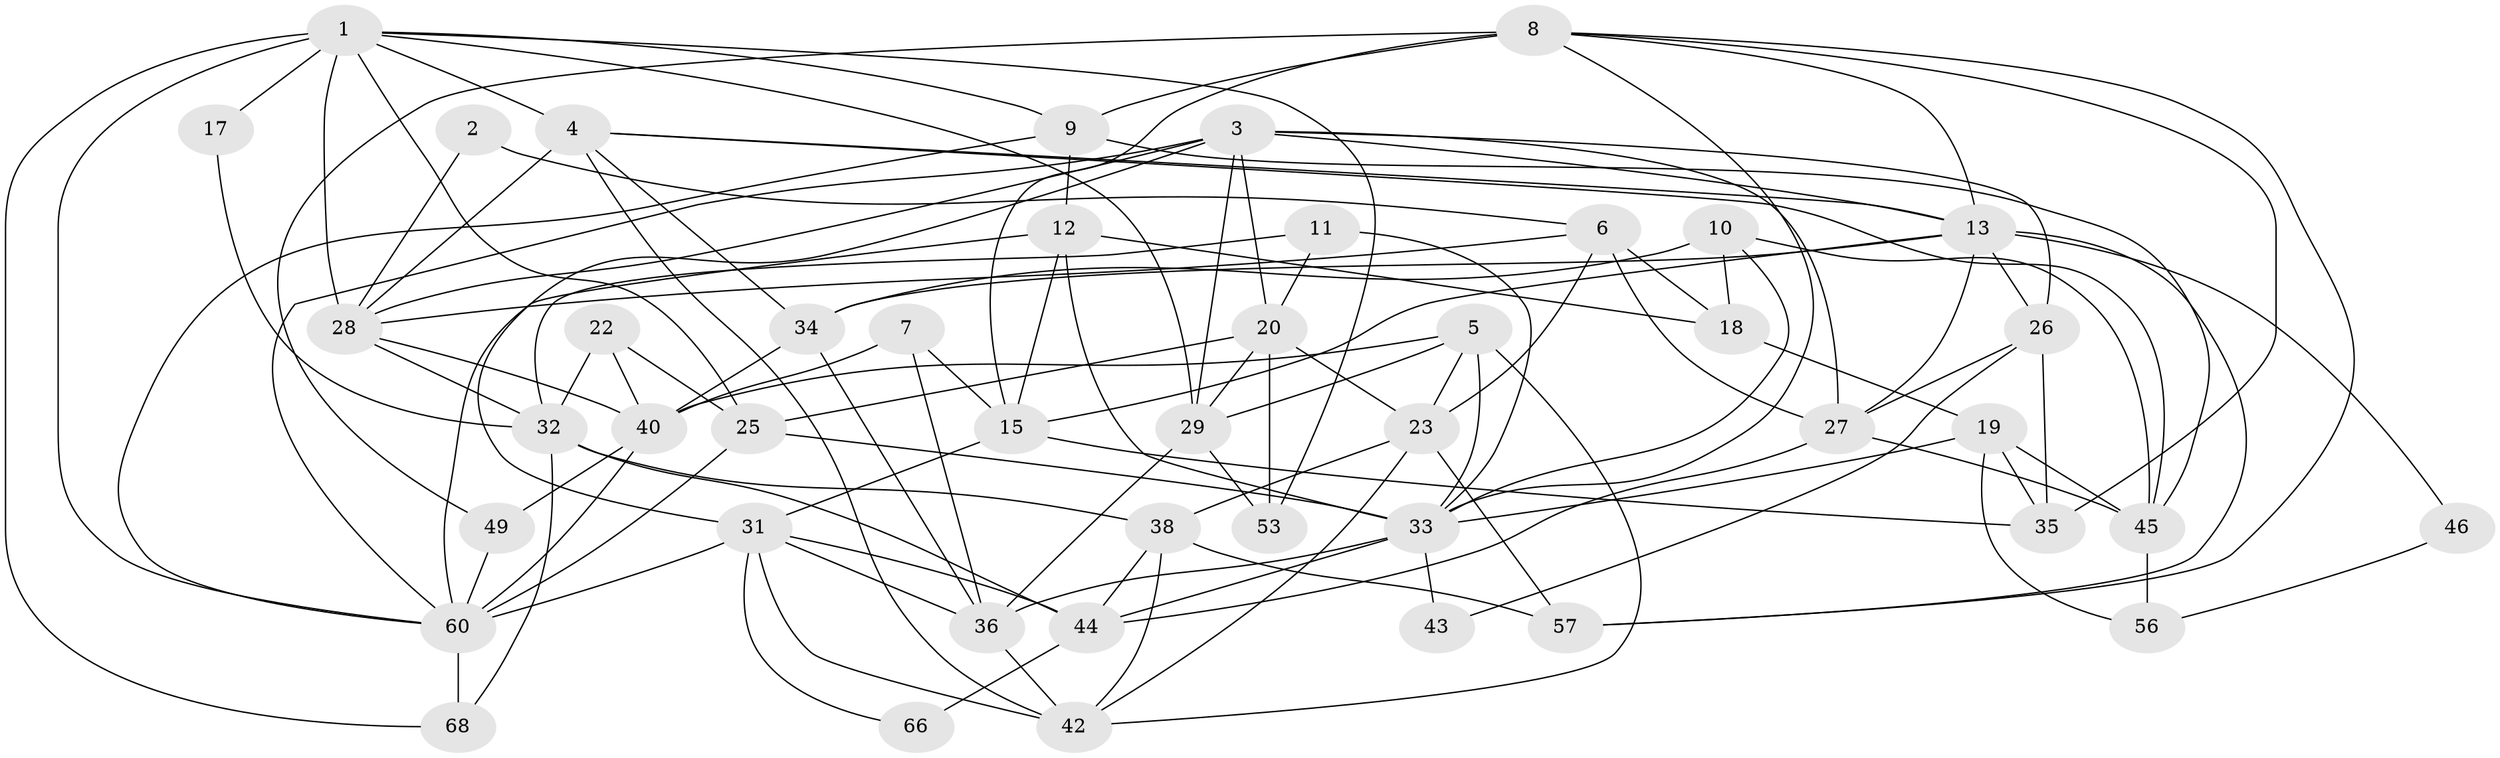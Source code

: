 // original degree distribution, {7: 0.05333333333333334, 2: 0.13333333333333333, 4: 0.28, 6: 0.13333333333333333, 5: 0.12, 3: 0.28}
// Generated by graph-tools (version 1.1) at 2025/11/02/27/25 16:11:18]
// undirected, 45 vertices, 116 edges
graph export_dot {
graph [start="1"]
  node [color=gray90,style=filled];
  1 [super="+59"];
  2;
  3 [super="+24"];
  4;
  5;
  6 [super="+75"];
  7 [super="+16"];
  8 [super="+21"];
  9 [super="+30"];
  10 [super="+69"];
  11 [super="+14"];
  12 [super="+72"];
  13 [super="+52"];
  15 [super="+70"];
  17;
  18;
  19 [super="+62"];
  20 [super="+51"];
  22;
  23 [super="+63"];
  25 [super="+55"];
  26 [super="+54"];
  27 [super="+48"];
  28 [super="+65"];
  29 [super="+67"];
  31 [super="+41"];
  32 [super="+37"];
  33 [super="+61"];
  34 [super="+47"];
  35;
  36 [super="+74"];
  38 [super="+39"];
  40 [super="+58"];
  42 [super="+71"];
  43;
  44;
  45 [super="+73"];
  46;
  49 [super="+50"];
  53;
  56;
  57;
  60 [super="+64"];
  66;
  68;
  1 -- 28;
  1 -- 53;
  1 -- 68;
  1 -- 4;
  1 -- 17;
  1 -- 29;
  1 -- 25;
  1 -- 60;
  1 -- 9;
  2 -- 28;
  2 -- 6;
  3 -- 60;
  3 -- 20;
  3 -- 27;
  3 -- 13;
  3 -- 26;
  3 -- 31;
  3 -- 28;
  3 -- 29;
  4 -- 45;
  4 -- 13;
  4 -- 28;
  4 -- 34;
  4 -- 42;
  5 -- 33;
  5 -- 23;
  5 -- 29;
  5 -- 42;
  5 -- 40;
  6 -- 27;
  6 -- 18;
  6 -- 28;
  6 -- 23;
  7 -- 40;
  7 -- 36;
  7 -- 15;
  8 -- 49 [weight=2];
  8 -- 15;
  8 -- 35;
  8 -- 57;
  8 -- 33;
  8 -- 13;
  8 -- 9;
  9 -- 45 [weight=2];
  9 -- 12;
  9 -- 60;
  10 -- 34;
  10 -- 33;
  10 -- 18;
  10 -- 45;
  11 -- 33;
  11 -- 32 [weight=2];
  11 -- 20;
  12 -- 33;
  12 -- 18;
  12 -- 15;
  12 -- 60;
  13 -- 46;
  13 -- 27;
  13 -- 57;
  13 -- 26;
  13 -- 34;
  13 -- 15;
  15 -- 35;
  15 -- 31;
  17 -- 32;
  18 -- 19;
  19 -- 35;
  19 -- 45;
  19 -- 56;
  19 -- 33;
  20 -- 53;
  20 -- 25;
  20 -- 29;
  20 -- 23;
  22 -- 25;
  22 -- 32;
  22 -- 40;
  23 -- 38;
  23 -- 42;
  23 -- 57;
  25 -- 33;
  25 -- 60;
  26 -- 27;
  26 -- 35;
  26 -- 43;
  27 -- 44;
  27 -- 45;
  28 -- 32;
  28 -- 40;
  29 -- 36;
  29 -- 53;
  31 -- 66;
  31 -- 60;
  31 -- 42;
  31 -- 44;
  31 -- 36;
  32 -- 38;
  32 -- 44;
  32 -- 68;
  33 -- 44;
  33 -- 36 [weight=2];
  33 -- 43;
  34 -- 40;
  34 -- 36;
  36 -- 42;
  38 -- 44;
  38 -- 57;
  38 -- 42;
  40 -- 49;
  40 -- 60;
  44 -- 66;
  45 -- 56;
  46 -- 56;
  49 -- 60;
  60 -- 68;
}
